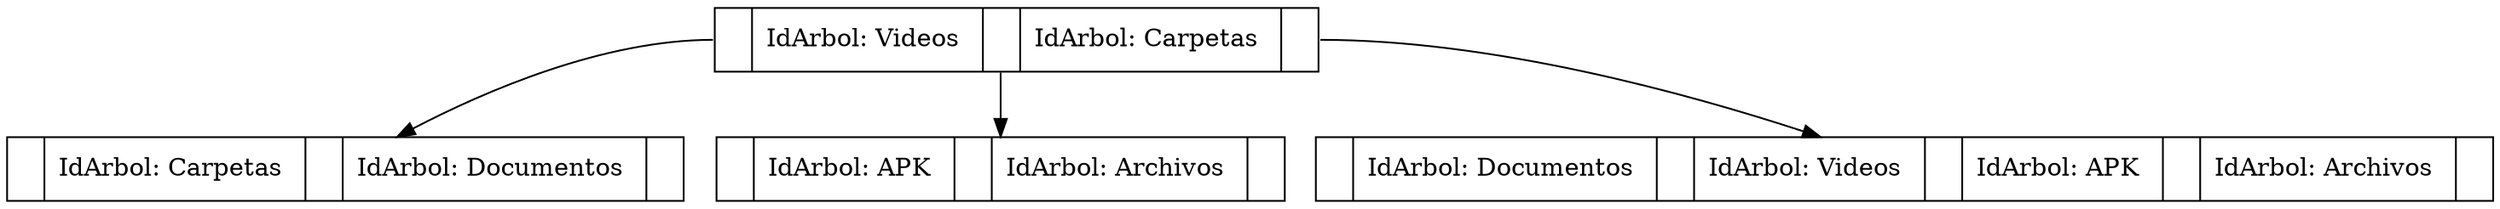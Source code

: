 digraph G{
node [shape = record];
rankdir = TD;
activo_Videos [label= "<r0> | <cl1>IdArbol: Videos &#92; | <r1> | <cl2>IdArbol: Carpetas &#92; | <r2> "];
activo_Videos:r0 -> activo_Carpetas;
activo_Videos:r1 -> activo_APK;
activo_Videos:r2 -> activo_Documentos;
activo_Carpetas [label= "<r0> | <cl1>IdArbol: Carpetas &#92; | <r1> | <cl2>IdArbol: Documentos &#92; | <r2> "];
activo_APK [label= "<r0> | <cl1>IdArbol: APK &#92; | <r1> | <cl2>IdArbol: Archivos &#92; | <r2> "];
activo_Documentos [label= "<r0> | <cl1>IdArbol: Documentos &#92; | <r1> | <cl2>IdArbol: Videos &#92; | <r2> | <cl3>IdArbol: APK &#92; | <r3> | <cl4>IdArbol: Archivos &#92; | <r4> "];
}